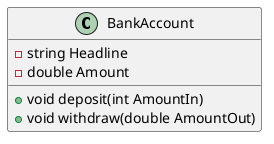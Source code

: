 
@startuml
class BankAccount {
-string Headline
-double Amount 
+void deposit(int AmountIn)
+void withdraw(double AmountOut)
}

@enduml
